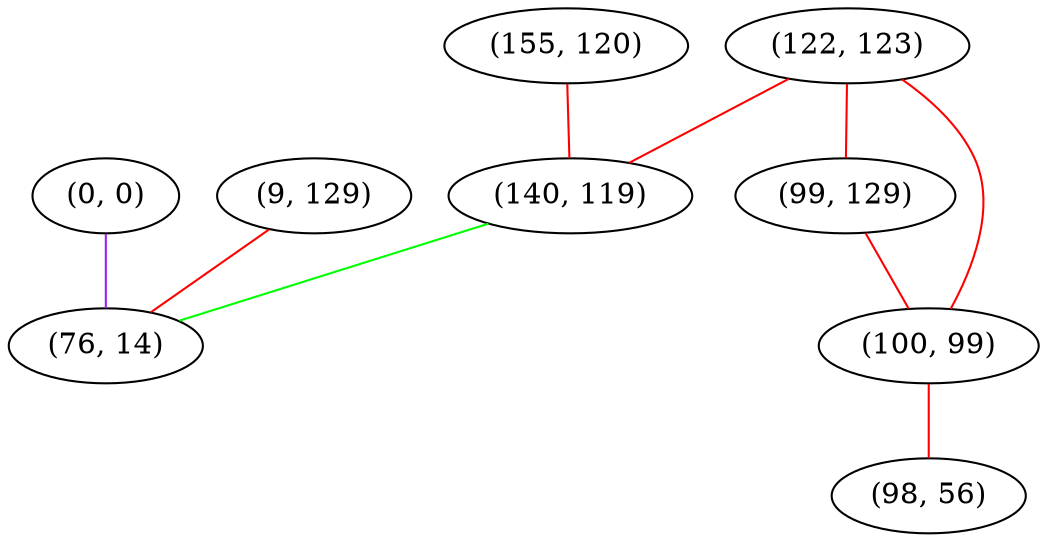 graph "" {
"(0, 0)";
"(122, 123)";
"(9, 129)";
"(155, 120)";
"(99, 129)";
"(100, 99)";
"(98, 56)";
"(140, 119)";
"(76, 14)";
"(0, 0)" -- "(76, 14)"  [color=purple, key=0, weight=4];
"(122, 123)" -- "(140, 119)"  [color=red, key=0, weight=1];
"(122, 123)" -- "(99, 129)"  [color=red, key=0, weight=1];
"(122, 123)" -- "(100, 99)"  [color=red, key=0, weight=1];
"(9, 129)" -- "(76, 14)"  [color=red, key=0, weight=1];
"(155, 120)" -- "(140, 119)"  [color=red, key=0, weight=1];
"(99, 129)" -- "(100, 99)"  [color=red, key=0, weight=1];
"(100, 99)" -- "(98, 56)"  [color=red, key=0, weight=1];
"(140, 119)" -- "(76, 14)"  [color=green, key=0, weight=2];
}
